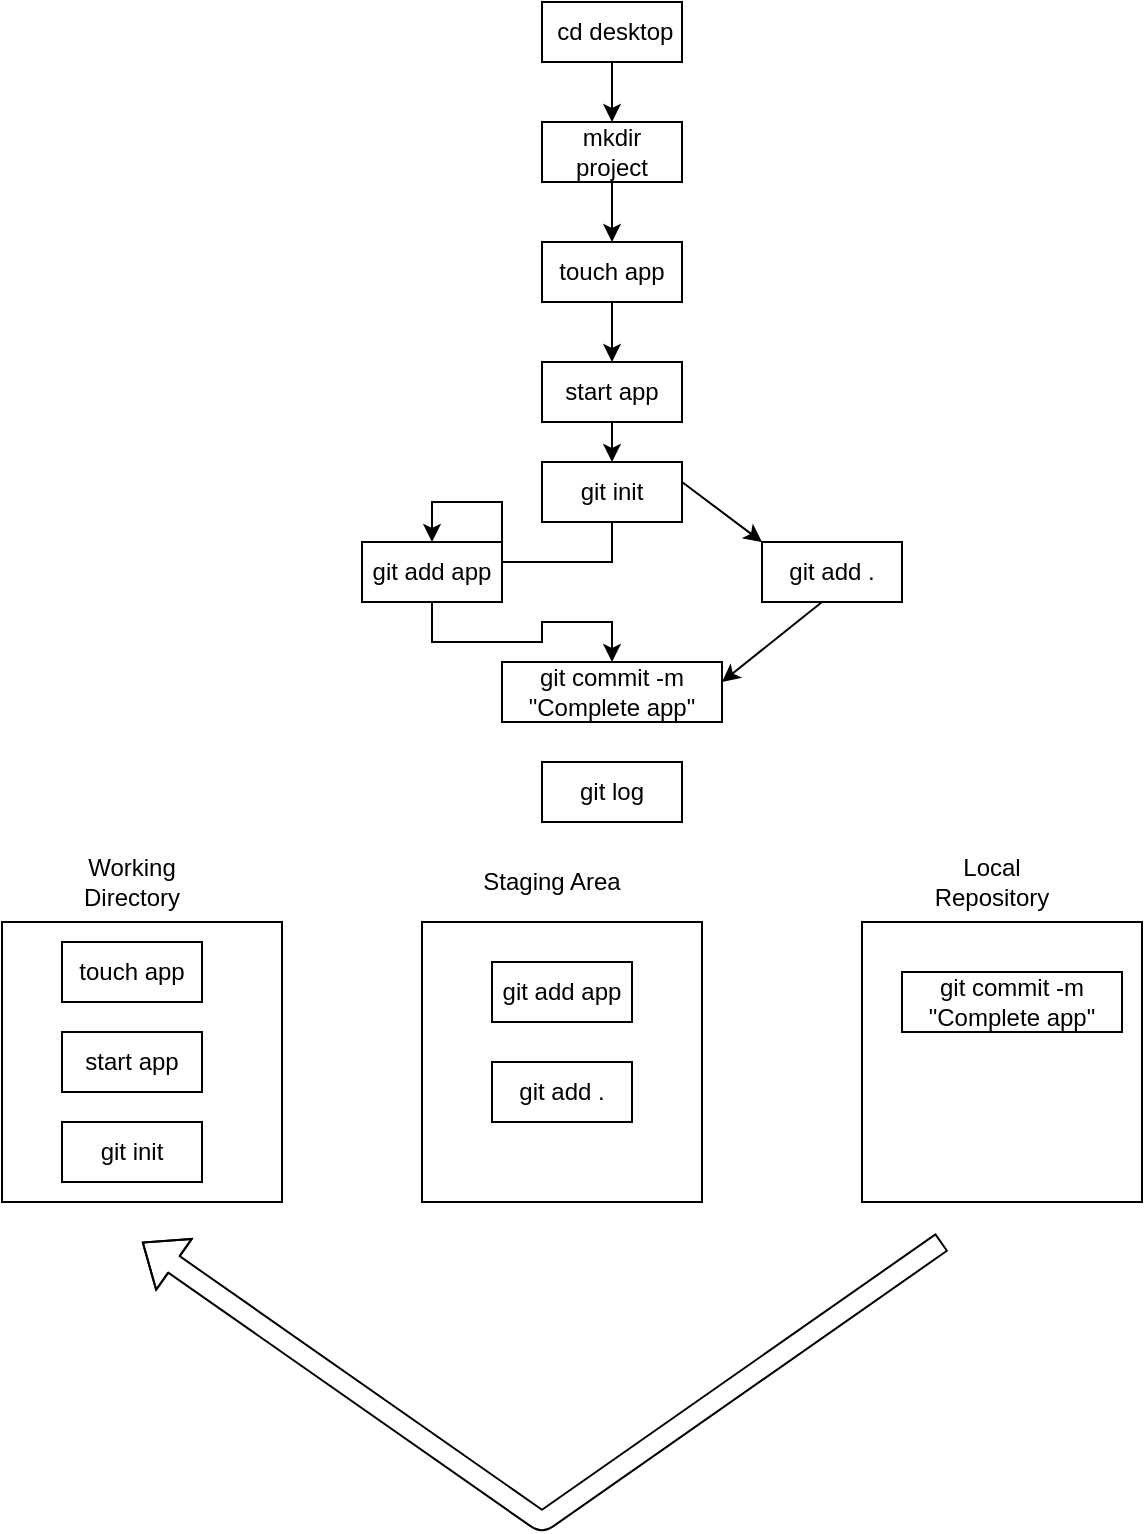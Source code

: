 <mxfile version="13.7.5" type="github">
  <diagram id="kgpKYQtTHZ0yAKxKKP6v" name="Page-1">
    <mxGraphModel dx="1108" dy="482" grid="1" gridSize="10" guides="1" tooltips="1" connect="1" arrows="1" fold="1" page="1" pageScale="1" pageWidth="850" pageHeight="1100" math="0" shadow="0">
      <root>
        <mxCell id="0" />
        <mxCell id="1" parent="0" />
        <mxCell id="72UNQaQtU82CDFyThiPd-6" style="edgeStyle=orthogonalEdgeStyle;rounded=0;orthogonalLoop=1;jettySize=auto;html=1;exitX=0.5;exitY=1;exitDx=0;exitDy=0;" edge="1" parent="1" source="72UNQaQtU82CDFyThiPd-2" target="72UNQaQtU82CDFyThiPd-3">
          <mxGeometry relative="1" as="geometry" />
        </mxCell>
        <mxCell id="72UNQaQtU82CDFyThiPd-2" value="&amp;nbsp;cd desktop" style="rounded=0;whiteSpace=wrap;html=1;" vertex="1" parent="1">
          <mxGeometry x="360" y="220" width="70" height="30" as="geometry" />
        </mxCell>
        <mxCell id="72UNQaQtU82CDFyThiPd-8" style="edgeStyle=orthogonalEdgeStyle;rounded=0;orthogonalLoop=1;jettySize=auto;html=1;exitX=0.5;exitY=1;exitDx=0;exitDy=0;" edge="1" parent="1" source="72UNQaQtU82CDFyThiPd-3" target="72UNQaQtU82CDFyThiPd-4">
          <mxGeometry relative="1" as="geometry" />
        </mxCell>
        <mxCell id="72UNQaQtU82CDFyThiPd-3" value="mkdir project" style="rounded=0;whiteSpace=wrap;html=1;" vertex="1" parent="1">
          <mxGeometry x="360" y="280" width="70" height="30" as="geometry" />
        </mxCell>
        <mxCell id="72UNQaQtU82CDFyThiPd-9" style="edgeStyle=orthogonalEdgeStyle;rounded=0;orthogonalLoop=1;jettySize=auto;html=1;exitX=0.5;exitY=1;exitDx=0;exitDy=0;entryX=0.5;entryY=0;entryDx=0;entryDy=0;" edge="1" parent="1" source="72UNQaQtU82CDFyThiPd-4" target="72UNQaQtU82CDFyThiPd-7">
          <mxGeometry relative="1" as="geometry" />
        </mxCell>
        <mxCell id="72UNQaQtU82CDFyThiPd-4" value="touch app" style="rounded=0;whiteSpace=wrap;html=1;" vertex="1" parent="1">
          <mxGeometry x="360" y="340" width="70" height="30" as="geometry" />
        </mxCell>
        <mxCell id="72UNQaQtU82CDFyThiPd-13" style="edgeStyle=orthogonalEdgeStyle;rounded=0;orthogonalLoop=1;jettySize=auto;html=1;exitX=0.5;exitY=1;exitDx=0;exitDy=0;entryX=0.5;entryY=0;entryDx=0;entryDy=0;" edge="1" parent="1" source="72UNQaQtU82CDFyThiPd-7" target="72UNQaQtU82CDFyThiPd-10">
          <mxGeometry relative="1" as="geometry" />
        </mxCell>
        <mxCell id="72UNQaQtU82CDFyThiPd-7" value="start app" style="rounded=0;whiteSpace=wrap;html=1;" vertex="1" parent="1">
          <mxGeometry x="360" y="400" width="70" height="30" as="geometry" />
        </mxCell>
        <mxCell id="72UNQaQtU82CDFyThiPd-14" style="edgeStyle=orthogonalEdgeStyle;rounded=0;orthogonalLoop=1;jettySize=auto;html=1;exitX=0.5;exitY=1;exitDx=0;exitDy=0;entryX=0.5;entryY=0;entryDx=0;entryDy=0;" edge="1" parent="1" source="72UNQaQtU82CDFyThiPd-10" target="72UNQaQtU82CDFyThiPd-11">
          <mxGeometry relative="1" as="geometry" />
        </mxCell>
        <mxCell id="72UNQaQtU82CDFyThiPd-10" value="git init" style="rounded=0;whiteSpace=wrap;html=1;" vertex="1" parent="1">
          <mxGeometry x="360" y="450" width="70" height="30" as="geometry" />
        </mxCell>
        <mxCell id="72UNQaQtU82CDFyThiPd-15" style="edgeStyle=orthogonalEdgeStyle;rounded=0;orthogonalLoop=1;jettySize=auto;html=1;exitX=0.5;exitY=1;exitDx=0;exitDy=0;entryX=0.5;entryY=0;entryDx=0;entryDy=0;" edge="1" parent="1" source="72UNQaQtU82CDFyThiPd-11" target="72UNQaQtU82CDFyThiPd-12">
          <mxGeometry relative="1" as="geometry" />
        </mxCell>
        <mxCell id="72UNQaQtU82CDFyThiPd-11" value="git add app" style="rounded=0;whiteSpace=wrap;html=1;" vertex="1" parent="1">
          <mxGeometry x="270" y="490" width="70" height="30" as="geometry" />
        </mxCell>
        <mxCell id="72UNQaQtU82CDFyThiPd-12" value="git commit -m &quot;Complete app&quot;" style="rounded=0;whiteSpace=wrap;html=1;" vertex="1" parent="1">
          <mxGeometry x="340" y="550" width="110" height="30" as="geometry" />
        </mxCell>
        <mxCell id="72UNQaQtU82CDFyThiPd-16" value="git log" style="rounded=0;whiteSpace=wrap;html=1;" vertex="1" parent="1">
          <mxGeometry x="360" y="600" width="70" height="30" as="geometry" />
        </mxCell>
        <mxCell id="72UNQaQtU82CDFyThiPd-17" value="git add ." style="rounded=0;whiteSpace=wrap;html=1;" vertex="1" parent="1">
          <mxGeometry x="470" y="490" width="70" height="30" as="geometry" />
        </mxCell>
        <mxCell id="72UNQaQtU82CDFyThiPd-19" value="" style="endArrow=classic;html=1;" edge="1" parent="1">
          <mxGeometry width="50" height="50" relative="1" as="geometry">
            <mxPoint x="430" y="460" as="sourcePoint" />
            <mxPoint x="470" y="490" as="targetPoint" />
          </mxGeometry>
        </mxCell>
        <mxCell id="72UNQaQtU82CDFyThiPd-21" value="" style="endArrow=classic;html=1;" edge="1" parent="1">
          <mxGeometry width="50" height="50" relative="1" as="geometry">
            <mxPoint x="500" y="520" as="sourcePoint" />
            <mxPoint x="450" y="560" as="targetPoint" />
          </mxGeometry>
        </mxCell>
        <mxCell id="72UNQaQtU82CDFyThiPd-22" value="" style="whiteSpace=wrap;html=1;aspect=fixed;" vertex="1" parent="1">
          <mxGeometry x="90" y="680" width="140" height="140" as="geometry" />
        </mxCell>
        <mxCell id="72UNQaQtU82CDFyThiPd-23" value="" style="whiteSpace=wrap;html=1;aspect=fixed;" vertex="1" parent="1">
          <mxGeometry x="300" y="680" width="140" height="140" as="geometry" />
        </mxCell>
        <mxCell id="72UNQaQtU82CDFyThiPd-24" value="" style="whiteSpace=wrap;html=1;aspect=fixed;" vertex="1" parent="1">
          <mxGeometry x="520" y="680" width="140" height="140" as="geometry" />
        </mxCell>
        <mxCell id="72UNQaQtU82CDFyThiPd-26" value="Working Directory" style="text;html=1;strokeColor=none;fillColor=none;align=center;verticalAlign=middle;whiteSpace=wrap;rounded=0;" vertex="1" parent="1">
          <mxGeometry x="110" y="650" width="90" height="20" as="geometry" />
        </mxCell>
        <mxCell id="72UNQaQtU82CDFyThiPd-27" value="Staging Area" style="text;html=1;strokeColor=none;fillColor=none;align=center;verticalAlign=middle;whiteSpace=wrap;rounded=0;" vertex="1" parent="1">
          <mxGeometry x="320" y="650" width="90" height="20" as="geometry" />
        </mxCell>
        <mxCell id="72UNQaQtU82CDFyThiPd-28" value="Local Repository" style="text;html=1;strokeColor=none;fillColor=none;align=center;verticalAlign=middle;whiteSpace=wrap;rounded=0;" vertex="1" parent="1">
          <mxGeometry x="540" y="650" width="90" height="20" as="geometry" />
        </mxCell>
        <mxCell id="72UNQaQtU82CDFyThiPd-29" value="touch app" style="rounded=0;whiteSpace=wrap;html=1;" vertex="1" parent="1">
          <mxGeometry x="120" y="690" width="70" height="30" as="geometry" />
        </mxCell>
        <mxCell id="72UNQaQtU82CDFyThiPd-30" value="start app" style="rounded=0;whiteSpace=wrap;html=1;" vertex="1" parent="1">
          <mxGeometry x="120" y="735" width="70" height="30" as="geometry" />
        </mxCell>
        <mxCell id="72UNQaQtU82CDFyThiPd-31" value="git init" style="rounded=0;whiteSpace=wrap;html=1;" vertex="1" parent="1">
          <mxGeometry x="120" y="780" width="70" height="30" as="geometry" />
        </mxCell>
        <mxCell id="72UNQaQtU82CDFyThiPd-32" value="git add app" style="rounded=0;whiteSpace=wrap;html=1;" vertex="1" parent="1">
          <mxGeometry x="335" y="700" width="70" height="30" as="geometry" />
        </mxCell>
        <mxCell id="72UNQaQtU82CDFyThiPd-33" value="git add ." style="rounded=0;whiteSpace=wrap;html=1;" vertex="1" parent="1">
          <mxGeometry x="335" y="750" width="70" height="30" as="geometry" />
        </mxCell>
        <mxCell id="72UNQaQtU82CDFyThiPd-34" value="git commit -m &quot;Complete app&quot;" style="rounded=0;whiteSpace=wrap;html=1;" vertex="1" parent="1">
          <mxGeometry x="540" y="705" width="110" height="30" as="geometry" />
        </mxCell>
        <mxCell id="72UNQaQtU82CDFyThiPd-35" value="" style="shape=flexArrow;endArrow=classic;html=1;" edge="1" parent="1">
          <mxGeometry width="50" height="50" relative="1" as="geometry">
            <mxPoint x="560" y="840" as="sourcePoint" />
            <mxPoint x="160" y="840" as="targetPoint" />
            <Array as="points">
              <mxPoint x="360" y="980" />
            </Array>
          </mxGeometry>
        </mxCell>
      </root>
    </mxGraphModel>
  </diagram>
</mxfile>
